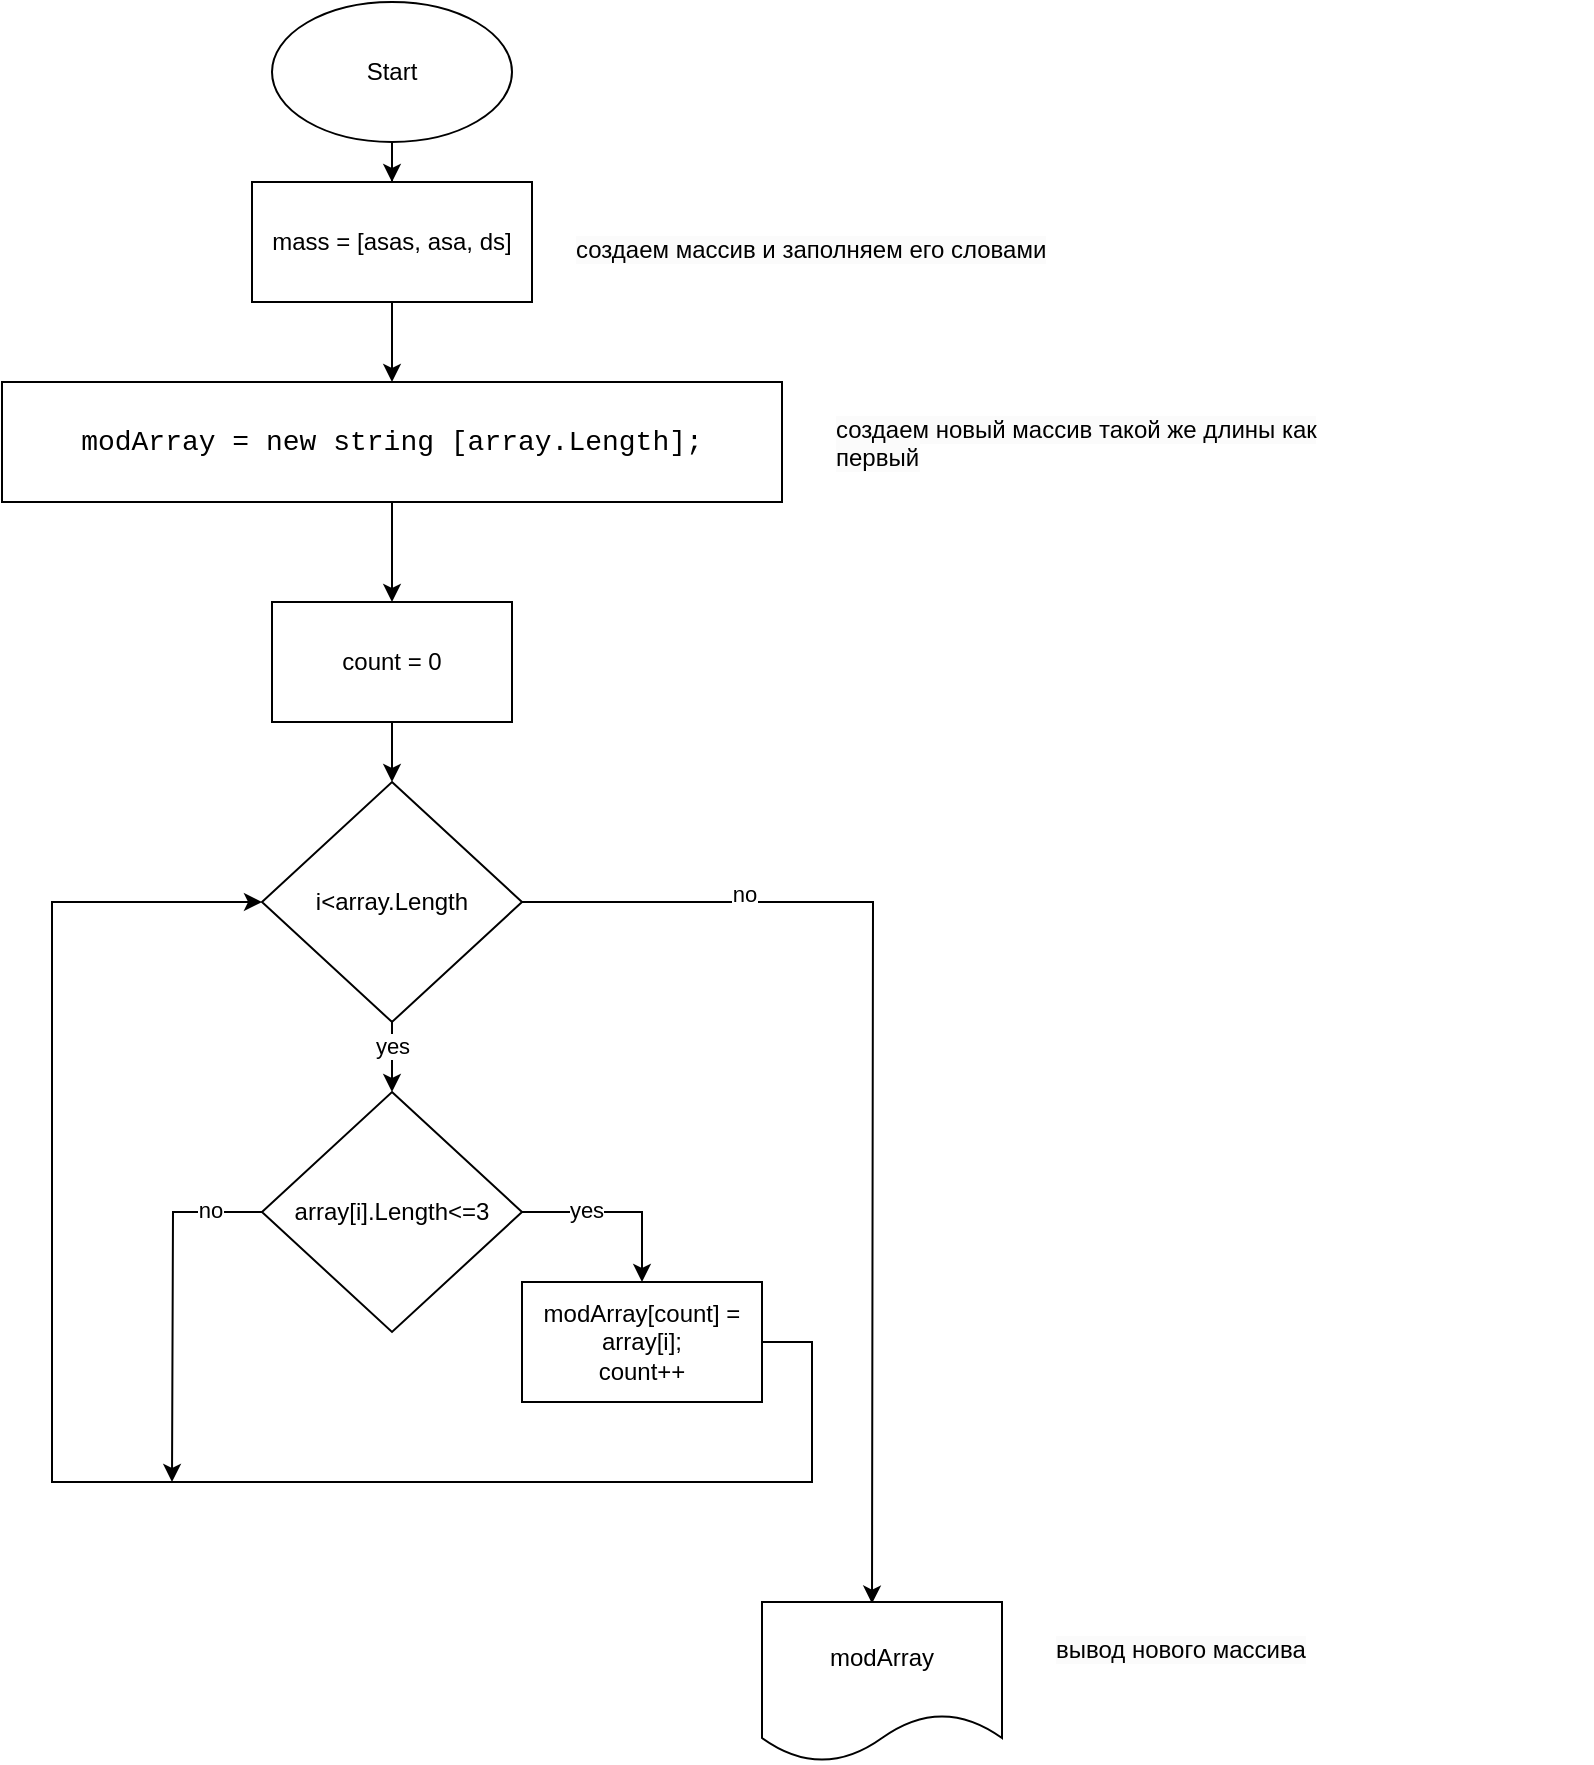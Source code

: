 <mxfile version="22.1.19" type="google">
  <diagram name="Страница — 1" id="vqGVF30ZOE-sdptol7Mb">
    <mxGraphModel grid="1" page="1" gridSize="10" guides="1" tooltips="1" connect="1" arrows="1" fold="1" pageScale="1" pageWidth="827" pageHeight="1169" math="0" shadow="0">
      <root>
        <mxCell id="0" />
        <mxCell id="1" parent="0" />
        <mxCell id="0t6JVHOxjFnoYihaDQ3T-4" value="" style="edgeStyle=orthogonalEdgeStyle;rounded=0;orthogonalLoop=1;jettySize=auto;html=1;" edge="1" parent="1" source="0t6JVHOxjFnoYihaDQ3T-1" target="0t6JVHOxjFnoYihaDQ3T-2">
          <mxGeometry relative="1" as="geometry" />
        </mxCell>
        <mxCell id="0t6JVHOxjFnoYihaDQ3T-1" value="Start" style="ellipse;whiteSpace=wrap;html=1;" vertex="1" parent="1">
          <mxGeometry x="220" y="40" width="120" height="70" as="geometry" />
        </mxCell>
        <mxCell id="0t6JVHOxjFnoYihaDQ3T-8" value="" style="edgeStyle=orthogonalEdgeStyle;rounded=0;orthogonalLoop=1;jettySize=auto;html=1;" edge="1" parent="1" source="0t6JVHOxjFnoYihaDQ3T-2" target="0t6JVHOxjFnoYihaDQ3T-7">
          <mxGeometry relative="1" as="geometry" />
        </mxCell>
        <mxCell id="0t6JVHOxjFnoYihaDQ3T-2" value="mass = [asas, asa, ds]" style="rounded=0;whiteSpace=wrap;html=1;" vertex="1" parent="1">
          <mxGeometry x="210" y="130" width="140" height="60" as="geometry" />
        </mxCell>
        <mxCell id="0t6JVHOxjFnoYihaDQ3T-25" value="" style="edgeStyle=orthogonalEdgeStyle;rounded=0;orthogonalLoop=1;jettySize=auto;html=1;" edge="1" parent="1" source="0t6JVHOxjFnoYihaDQ3T-7" target="0t6JVHOxjFnoYihaDQ3T-19">
          <mxGeometry relative="1" as="geometry" />
        </mxCell>
        <mxCell id="0t6JVHOxjFnoYihaDQ3T-7" value="&lt;div style=&quot;font-family: Consolas, &amp;quot;Courier New&amp;quot;, monospace; font-size: 14px; line-height: 19px;&quot;&gt;&lt;span style=&quot;background-color: rgb(255, 255, 255);&quot;&gt;modArray = new string [array.Length]; &lt;/span&gt;&lt;/div&gt;" style="whiteSpace=wrap;html=1;rounded=0;" vertex="1" parent="1">
          <mxGeometry x="85" y="230" width="390" height="60" as="geometry" />
        </mxCell>
        <mxCell id="0t6JVHOxjFnoYihaDQ3T-9" value="&lt;span style=&quot;color: rgb(0, 0, 0); font-family: Helvetica; font-size: 12px; font-style: normal; font-variant-ligatures: normal; font-variant-caps: normal; font-weight: 400; letter-spacing: normal; orphans: 2; text-align: center; text-indent: 0px; text-transform: none; widows: 2; word-spacing: 0px; -webkit-text-stroke-width: 0px; background-color: rgb(251, 251, 251); text-decoration-thickness: initial; text-decoration-style: initial; text-decoration-color: initial; float: none; display: inline !important;&quot;&gt;создаем массив и заполняем его словами&lt;/span&gt;" style="text;whiteSpace=wrap;html=1;" vertex="1" parent="1">
          <mxGeometry x="370" y="150" width="270" height="40" as="geometry" />
        </mxCell>
        <mxCell id="0t6JVHOxjFnoYihaDQ3T-11" value="&lt;span style=&quot;color: rgb(0, 0, 0); font-family: Helvetica; font-size: 12px; font-style: normal; font-variant-ligatures: normal; font-variant-caps: normal; font-weight: 400; letter-spacing: normal; orphans: 2; text-align: center; text-indent: 0px; text-transform: none; widows: 2; word-spacing: 0px; -webkit-text-stroke-width: 0px; background-color: rgb(251, 251, 251); text-decoration-thickness: initial; text-decoration-style: initial; text-decoration-color: initial; float: none; display: inline !important;&quot;&gt;создаем новый массив такой же длины как первый&lt;/span&gt;" style="text;whiteSpace=wrap;html=1;" vertex="1" parent="1">
          <mxGeometry x="500" y="240" width="270" height="40" as="geometry" />
        </mxCell>
        <mxCell id="0t6JVHOxjFnoYihaDQ3T-27" value="" style="edgeStyle=orthogonalEdgeStyle;rounded=0;orthogonalLoop=1;jettySize=auto;html=1;" edge="1" parent="1" source="0t6JVHOxjFnoYihaDQ3T-12" target="0t6JVHOxjFnoYihaDQ3T-14">
          <mxGeometry relative="1" as="geometry" />
        </mxCell>
        <mxCell id="0t6JVHOxjFnoYihaDQ3T-28" value="yes" style="edgeLabel;html=1;align=center;verticalAlign=middle;resizable=0;points=[];" connectable="0" vertex="1" parent="0t6JVHOxjFnoYihaDQ3T-27">
          <mxGeometry x="-0.493" relative="1" as="geometry">
            <mxPoint as="offset" />
          </mxGeometry>
        </mxCell>
        <mxCell id="0t6JVHOxjFnoYihaDQ3T-29" style="edgeStyle=orthogonalEdgeStyle;rounded=0;orthogonalLoop=1;jettySize=auto;html=1;" edge="1" parent="1" source="0t6JVHOxjFnoYihaDQ3T-12">
          <mxGeometry relative="1" as="geometry">
            <mxPoint x="520" y="840.8" as="targetPoint" />
          </mxGeometry>
        </mxCell>
        <mxCell id="0t6JVHOxjFnoYihaDQ3T-34" value="no" style="edgeLabel;html=1;align=center;verticalAlign=middle;resizable=0;points=[];" connectable="0" vertex="1" parent="0t6JVHOxjFnoYihaDQ3T-29">
          <mxGeometry x="-0.579" y="4" relative="1" as="geometry">
            <mxPoint as="offset" />
          </mxGeometry>
        </mxCell>
        <mxCell id="0t6JVHOxjFnoYihaDQ3T-12" value="i&amp;lt;array.Length" style="rhombus;whiteSpace=wrap;html=1;rounded=0;" vertex="1" parent="1">
          <mxGeometry x="215" y="430" width="130" height="120" as="geometry" />
        </mxCell>
        <mxCell id="0t6JVHOxjFnoYihaDQ3T-18" value="" style="edgeStyle=orthogonalEdgeStyle;rounded=0;orthogonalLoop=1;jettySize=auto;html=1;" edge="1" parent="1" source="0t6JVHOxjFnoYihaDQ3T-14" target="0t6JVHOxjFnoYihaDQ3T-17">
          <mxGeometry relative="1" as="geometry">
            <Array as="points">
              <mxPoint x="405" y="645" />
            </Array>
          </mxGeometry>
        </mxCell>
        <mxCell id="0t6JVHOxjFnoYihaDQ3T-23" value="yes" style="edgeLabel;html=1;align=center;verticalAlign=middle;resizable=0;points=[];" connectable="0" vertex="1" parent="0t6JVHOxjFnoYihaDQ3T-18">
          <mxGeometry x="-0.331" y="1" relative="1" as="geometry">
            <mxPoint as="offset" />
          </mxGeometry>
        </mxCell>
        <mxCell id="0t6JVHOxjFnoYihaDQ3T-22" style="edgeStyle=orthogonalEdgeStyle;rounded=0;orthogonalLoop=1;jettySize=auto;html=1;" edge="1" parent="1" source="0t6JVHOxjFnoYihaDQ3T-14">
          <mxGeometry relative="1" as="geometry">
            <mxPoint x="170" y="780" as="targetPoint" />
          </mxGeometry>
        </mxCell>
        <mxCell id="0t6JVHOxjFnoYihaDQ3T-24" value="no" style="edgeLabel;html=1;align=center;verticalAlign=middle;resizable=0;points=[];" connectable="0" vertex="1" parent="0t6JVHOxjFnoYihaDQ3T-22">
          <mxGeometry x="-0.708" y="-1" relative="1" as="geometry">
            <mxPoint as="offset" />
          </mxGeometry>
        </mxCell>
        <mxCell id="0t6JVHOxjFnoYihaDQ3T-14" value="array[i].Length&amp;lt;=3" style="rhombus;whiteSpace=wrap;html=1;rounded=0;" vertex="1" parent="1">
          <mxGeometry x="215" y="585" width="130" height="120" as="geometry" />
        </mxCell>
        <mxCell id="0t6JVHOxjFnoYihaDQ3T-21" style="edgeStyle=orthogonalEdgeStyle;rounded=0;orthogonalLoop=1;jettySize=auto;html=1;entryX=0;entryY=0.5;entryDx=0;entryDy=0;" edge="1" parent="1" source="0t6JVHOxjFnoYihaDQ3T-17" target="0t6JVHOxjFnoYihaDQ3T-12">
          <mxGeometry relative="1" as="geometry">
            <Array as="points">
              <mxPoint x="490" y="710" />
              <mxPoint x="490" y="780" />
              <mxPoint x="110" y="780" />
              <mxPoint x="110" y="490" />
            </Array>
          </mxGeometry>
        </mxCell>
        <mxCell id="0t6JVHOxjFnoYihaDQ3T-17" value="modArray[count] = array[i];&lt;br&gt;count++" style="whiteSpace=wrap;html=1;rounded=0;" vertex="1" parent="1">
          <mxGeometry x="345" y="680" width="120" height="60" as="geometry" />
        </mxCell>
        <mxCell id="0t6JVHOxjFnoYihaDQ3T-26" value="" style="edgeStyle=orthogonalEdgeStyle;rounded=0;orthogonalLoop=1;jettySize=auto;html=1;" edge="1" parent="1" source="0t6JVHOxjFnoYihaDQ3T-19" target="0t6JVHOxjFnoYihaDQ3T-12">
          <mxGeometry relative="1" as="geometry" />
        </mxCell>
        <mxCell id="0t6JVHOxjFnoYihaDQ3T-19" value="count = 0" style="whiteSpace=wrap;html=1;rounded=0;" vertex="1" parent="1">
          <mxGeometry x="220" y="340" width="120" height="60" as="geometry" />
        </mxCell>
        <mxCell id="0t6JVHOxjFnoYihaDQ3T-30" value="modArray" style="shape=document;whiteSpace=wrap;html=1;boundedLbl=1;" vertex="1" parent="1">
          <mxGeometry x="465" y="840" width="120" height="80" as="geometry" />
        </mxCell>
        <mxCell id="0t6JVHOxjFnoYihaDQ3T-33" value="&lt;span style=&quot;color: rgb(0, 0, 0); font-family: Helvetica; font-size: 12px; font-style: normal; font-variant-ligatures: normal; font-variant-caps: normal; font-weight: 400; letter-spacing: normal; orphans: 2; text-align: center; text-indent: 0px; text-transform: none; widows: 2; word-spacing: 0px; -webkit-text-stroke-width: 0px; background-color: rgb(251, 251, 251); text-decoration-thickness: initial; text-decoration-style: initial; text-decoration-color: initial; float: none; display: inline !important;&quot;&gt;вывод нового массива&lt;/span&gt;" style="text;whiteSpace=wrap;html=1;" vertex="1" parent="1">
          <mxGeometry x="610" y="850" width="270" height="40" as="geometry" />
        </mxCell>
      </root>
    </mxGraphModel>
  </diagram>
</mxfile>
